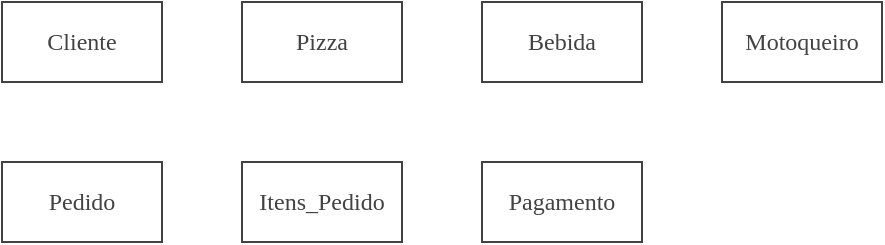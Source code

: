 <mxfile>
    <diagram id="a4bpUrjRzr6ryqSuqPsY" name="Página-1">
        <mxGraphModel dx="751" dy="768" grid="1" gridSize="10" guides="1" tooltips="1" connect="1" arrows="1" fold="1" page="1" pageScale="1" pageWidth="1600" pageHeight="900" background="#ffffff" math="0" shadow="0">
            <root>
                <mxCell id="0"/>
                <mxCell id="1" parent="0"/>
                <mxCell id="2" value="" style="rounded=0;whiteSpace=wrap;html=1;fillColor=#FFFFFF;strokeColor=#424242;" vertex="1" parent="1">
                    <mxGeometry x="240" y="240" width="80" height="40" as="geometry"/>
                </mxCell>
                <mxCell id="3" value="Cliente" style="text;html=1;strokeColor=none;fillColor=none;align=center;verticalAlign=middle;whiteSpace=wrap;rounded=0;fontFamily=Tahoma;fontColor=#424242;" vertex="1" parent="1">
                    <mxGeometry x="250" y="245" width="60" height="30" as="geometry"/>
                </mxCell>
                <mxCell id="4" value="" style="rounded=0;whiteSpace=wrap;html=1;fillColor=#FFFFFF;strokeColor=#424242;" vertex="1" parent="1">
                    <mxGeometry x="360" y="240" width="80" height="40" as="geometry"/>
                </mxCell>
                <mxCell id="5" value="Pizza" style="text;html=1;strokeColor=none;fillColor=none;align=center;verticalAlign=middle;whiteSpace=wrap;rounded=0;fontFamily=Tahoma;fontColor=#424242;" vertex="1" parent="1">
                    <mxGeometry x="370" y="245" width="60" height="30" as="geometry"/>
                </mxCell>
                <mxCell id="6" value="" style="rounded=0;whiteSpace=wrap;html=1;fillColor=#FFFFFF;strokeColor=#424242;" vertex="1" parent="1">
                    <mxGeometry x="240" y="320" width="80" height="40" as="geometry"/>
                </mxCell>
                <mxCell id="7" value="Pedido" style="text;html=1;strokeColor=none;fillColor=none;align=center;verticalAlign=middle;whiteSpace=wrap;rounded=0;fontFamily=Tahoma;fontColor=#424242;" vertex="1" parent="1">
                    <mxGeometry x="250" y="325" width="60" height="30" as="geometry"/>
                </mxCell>
                <mxCell id="8" value="" style="rounded=0;whiteSpace=wrap;html=1;fillColor=#FFFFFF;strokeColor=#424242;" vertex="1" parent="1">
                    <mxGeometry x="360" y="320" width="80" height="40" as="geometry"/>
                </mxCell>
                <mxCell id="9" value="Itens_Pedido" style="text;html=1;strokeColor=none;fillColor=none;align=center;verticalAlign=middle;whiteSpace=wrap;rounded=0;fontFamily=Tahoma;fontColor=#424242;" vertex="1" parent="1">
                    <mxGeometry x="370" y="325" width="60" height="30" as="geometry"/>
                </mxCell>
                <mxCell id="10" value="" style="rounded=0;whiteSpace=wrap;html=1;fillColor=#FFFFFF;strokeColor=#424242;" vertex="1" parent="1">
                    <mxGeometry x="480" y="240" width="80" height="40" as="geometry"/>
                </mxCell>
                <mxCell id="11" value="Bebida" style="text;html=1;strokeColor=none;fillColor=none;align=center;verticalAlign=middle;whiteSpace=wrap;rounded=0;fontFamily=Tahoma;fontColor=#424242;" vertex="1" parent="1">
                    <mxGeometry x="490" y="245" width="60" height="30" as="geometry"/>
                </mxCell>
                <mxCell id="12" value="" style="rounded=0;whiteSpace=wrap;html=1;fillColor=#FFFFFF;strokeColor=#424242;" vertex="1" parent="1">
                    <mxGeometry x="600" y="240" width="80" height="40" as="geometry"/>
                </mxCell>
                <mxCell id="13" value="Motoqueiro" style="text;html=1;strokeColor=none;fillColor=none;align=center;verticalAlign=middle;whiteSpace=wrap;rounded=0;fontFamily=Tahoma;fontColor=#424242;" vertex="1" parent="1">
                    <mxGeometry x="610" y="245" width="60" height="30" as="geometry"/>
                </mxCell>
                <mxCell id="14" value="" style="rounded=0;whiteSpace=wrap;html=1;fillColor=#FFFFFF;strokeColor=#424242;" vertex="1" parent="1">
                    <mxGeometry x="480" y="320" width="80" height="40" as="geometry"/>
                </mxCell>
                <mxCell id="15" value="Pagamento" style="text;html=1;strokeColor=none;fillColor=none;align=center;verticalAlign=middle;whiteSpace=wrap;rounded=0;fontFamily=Tahoma;fontColor=#424242;" vertex="1" parent="1">
                    <mxGeometry x="490" y="325" width="60" height="30" as="geometry"/>
                </mxCell>
            </root>
        </mxGraphModel>
    </diagram>
</mxfile>